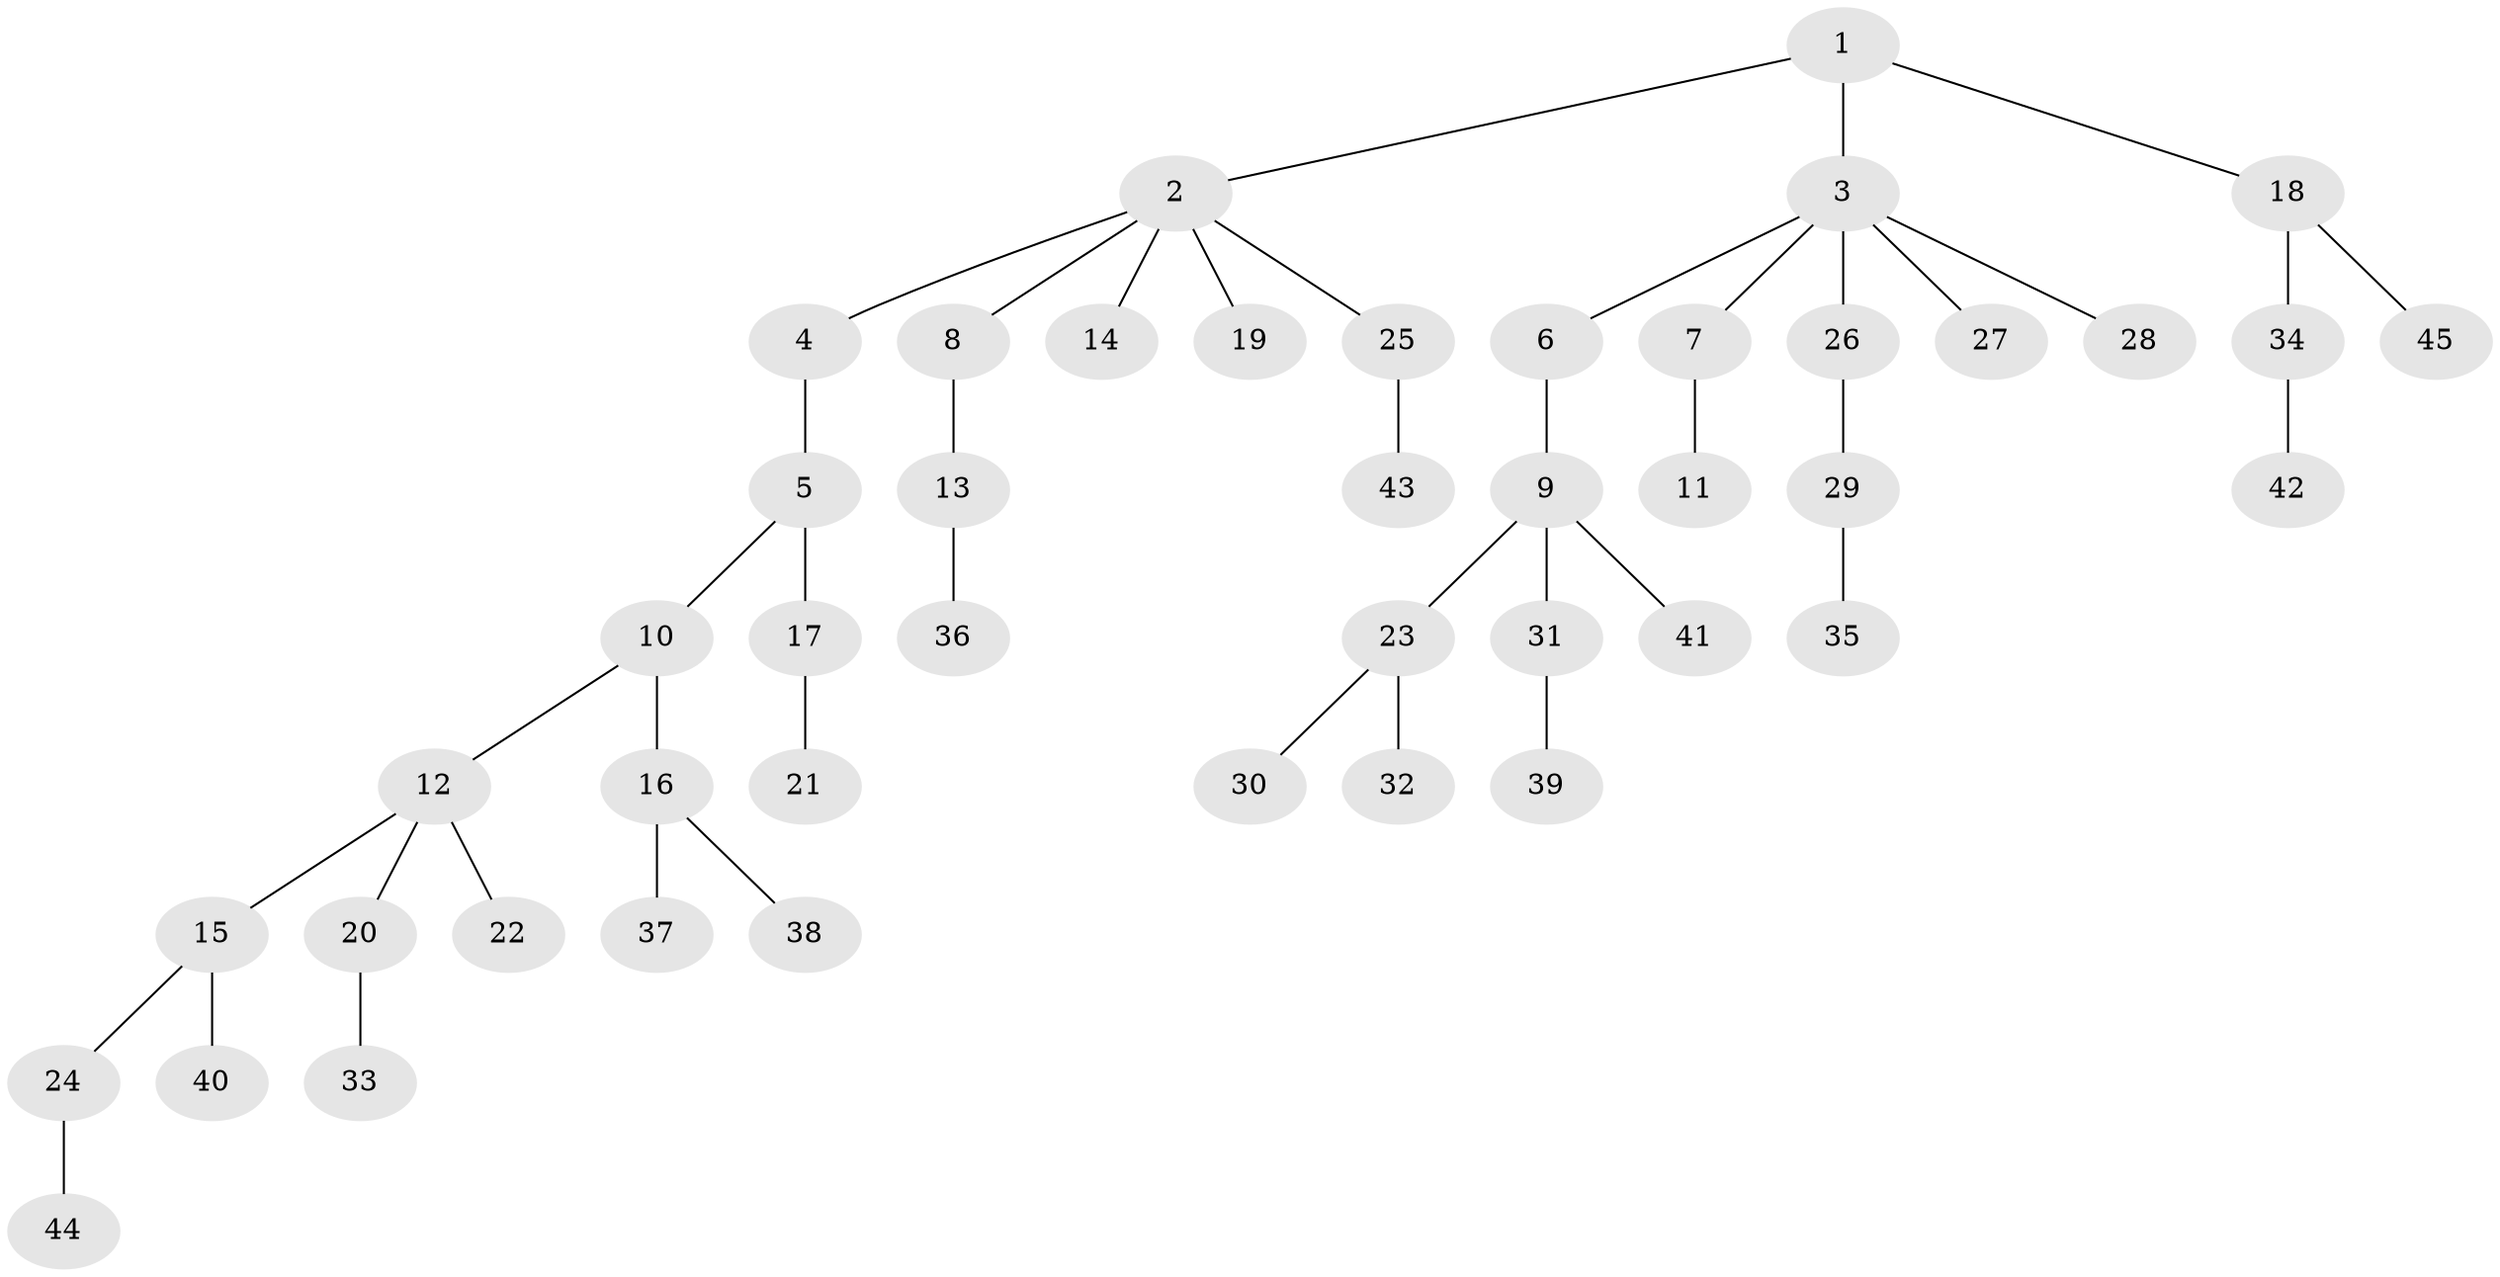 // original degree distribution, {4: 0.08433734939759036, 6: 0.024096385542168676, 2: 0.26506024096385544, 3: 0.14457831325301204, 5: 0.012048192771084338, 1: 0.46987951807228917}
// Generated by graph-tools (version 1.1) at 2025/51/03/04/25 22:51:50]
// undirected, 45 vertices, 44 edges
graph export_dot {
  node [color=gray90,style=filled];
  1;
  2;
  3;
  4;
  5;
  6;
  7;
  8;
  9;
  10;
  11;
  12;
  13;
  14;
  15;
  16;
  17;
  18;
  19;
  20;
  21;
  22;
  23;
  24;
  25;
  26;
  27;
  28;
  29;
  30;
  31;
  32;
  33;
  34;
  35;
  36;
  37;
  38;
  39;
  40;
  41;
  42;
  43;
  44;
  45;
  1 -- 2 [weight=1.0];
  1 -- 3 [weight=1.0];
  1 -- 18 [weight=1.0];
  2 -- 4 [weight=1.0];
  2 -- 8 [weight=1.0];
  2 -- 14 [weight=1.0];
  2 -- 19 [weight=1.0];
  2 -- 25 [weight=1.0];
  3 -- 6 [weight=1.0];
  3 -- 7 [weight=1.0];
  3 -- 26 [weight=1.0];
  3 -- 27 [weight=1.0];
  3 -- 28 [weight=1.0];
  4 -- 5 [weight=1.0];
  5 -- 10 [weight=1.0];
  5 -- 17 [weight=1.0];
  6 -- 9 [weight=1.0];
  7 -- 11 [weight=1.0];
  8 -- 13 [weight=1.0];
  9 -- 23 [weight=1.0];
  9 -- 31 [weight=1.0];
  9 -- 41 [weight=1.0];
  10 -- 12 [weight=1.0];
  10 -- 16 [weight=1.0];
  12 -- 15 [weight=1.0];
  12 -- 20 [weight=1.0];
  12 -- 22 [weight=1.0];
  13 -- 36 [weight=1.0];
  15 -- 24 [weight=1.0];
  15 -- 40 [weight=1.0];
  16 -- 37 [weight=1.0];
  16 -- 38 [weight=1.0];
  17 -- 21 [weight=1.0];
  18 -- 34 [weight=1.0];
  18 -- 45 [weight=1.0];
  20 -- 33 [weight=1.0];
  23 -- 30 [weight=1.0];
  23 -- 32 [weight=1.0];
  24 -- 44 [weight=1.0];
  25 -- 43 [weight=2.0];
  26 -- 29 [weight=2.0];
  29 -- 35 [weight=1.0];
  31 -- 39 [weight=1.0];
  34 -- 42 [weight=1.0];
}
